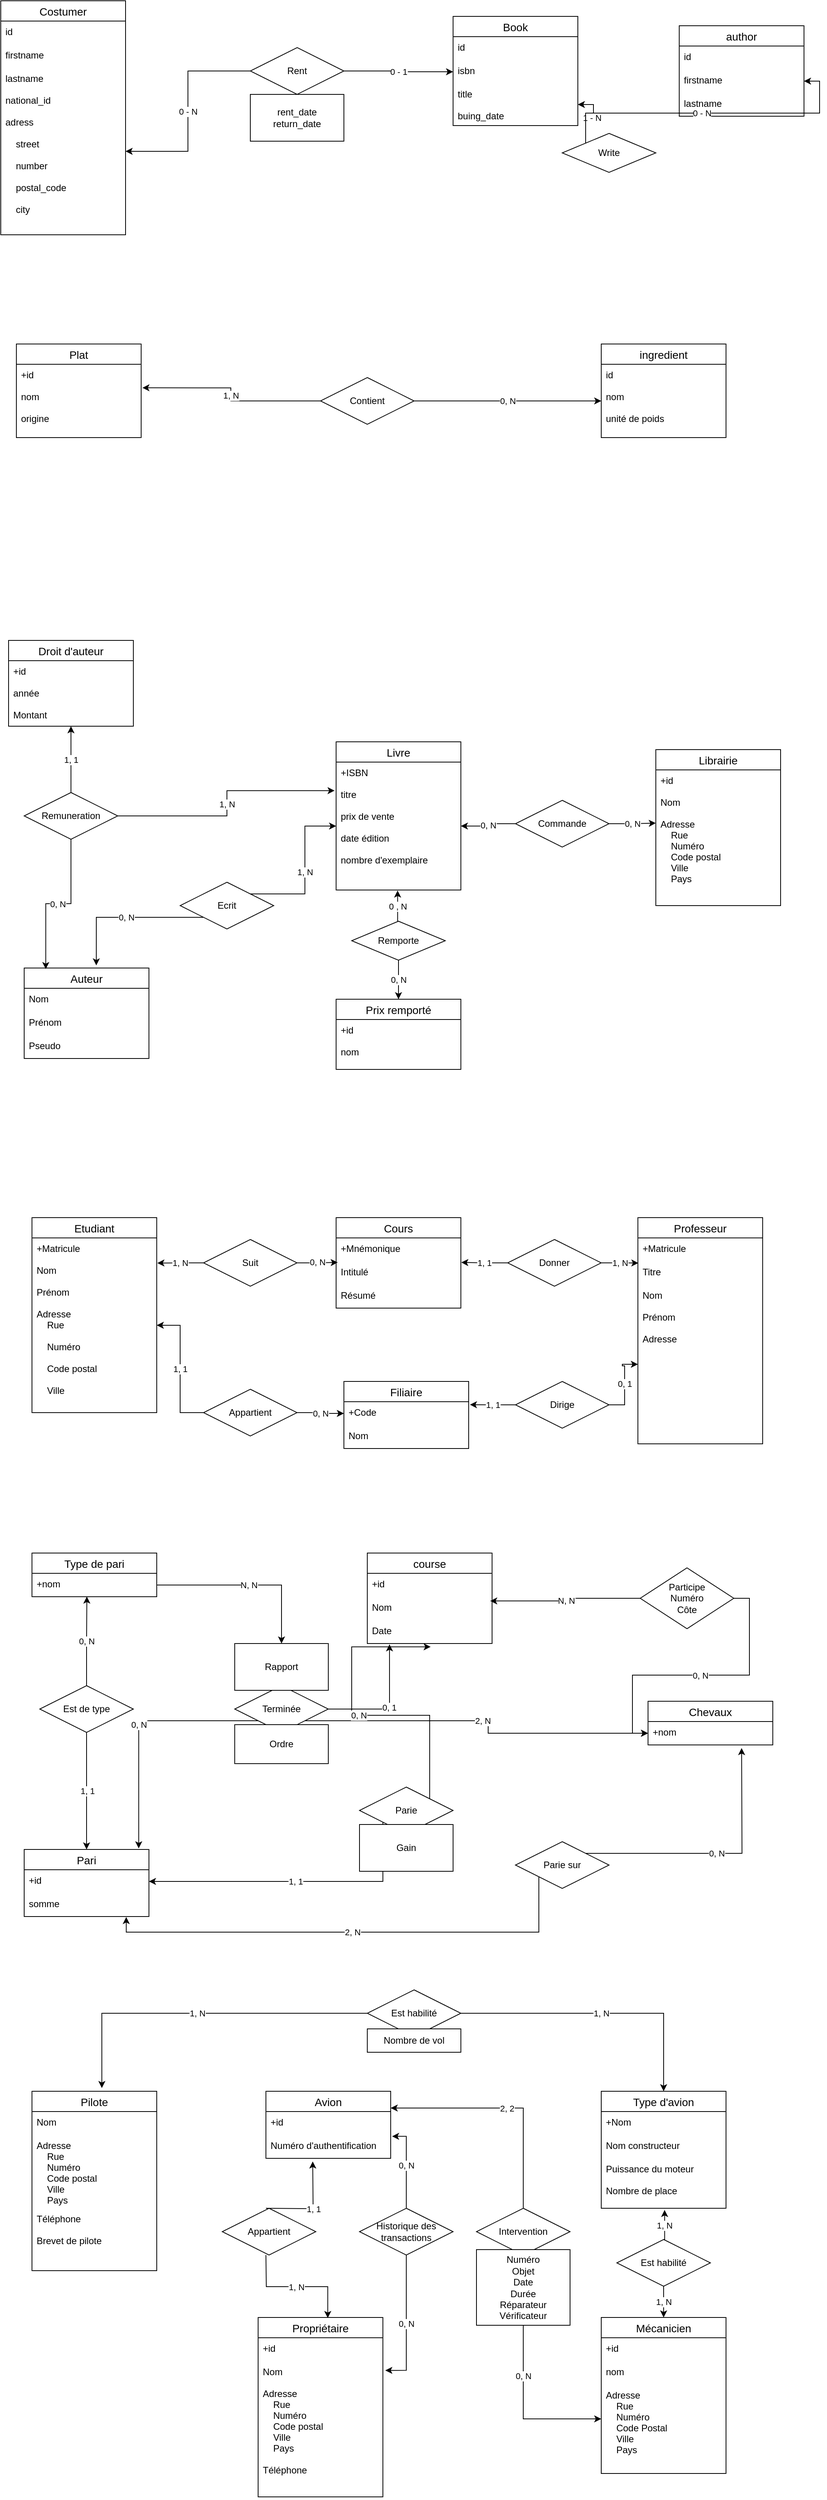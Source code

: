 <mxfile version="20.2.7" type="github">
  <diagram id="ynAApLzX8QKwarcTv1jm" name="Page-1">
    <mxGraphModel dx="1221" dy="681" grid="1" gridSize="10" guides="1" tooltips="1" connect="1" arrows="1" fold="1" page="1" pageScale="1" pageWidth="827" pageHeight="1169" math="0" shadow="0">
      <root>
        <mxCell id="0" />
        <mxCell id="1" parent="0" />
        <mxCell id="H5RfiQHFQ8l51cS4CJ14-14" value="Costumer" style="swimlane;fontStyle=0;childLayout=stackLayout;horizontal=1;startSize=26;horizontalStack=0;resizeParent=1;resizeParentMax=0;resizeLast=0;collapsible=1;marginBottom=0;align=center;fontSize=14;direction=east;" vertex="1" parent="1">
          <mxGeometry x="10" width="160" height="300" as="geometry" />
        </mxCell>
        <mxCell id="H5RfiQHFQ8l51cS4CJ14-15" value="id" style="text;strokeColor=none;fillColor=none;spacingLeft=4;spacingRight=4;overflow=hidden;rotatable=0;points=[[0,0.5],[1,0.5]];portConstraint=eastwest;fontSize=12;" vertex="1" parent="H5RfiQHFQ8l51cS4CJ14-14">
          <mxGeometry y="26" width="160" height="30" as="geometry" />
        </mxCell>
        <mxCell id="H5RfiQHFQ8l51cS4CJ14-16" value="firstname" style="text;strokeColor=none;fillColor=none;spacingLeft=4;spacingRight=4;overflow=hidden;rotatable=0;points=[[0,0.5],[1,0.5]];portConstraint=eastwest;fontSize=12;" vertex="1" parent="H5RfiQHFQ8l51cS4CJ14-14">
          <mxGeometry y="56" width="160" height="30" as="geometry" />
        </mxCell>
        <mxCell id="H5RfiQHFQ8l51cS4CJ14-17" value="lastname&#xa;&#xa;national_id&#xa;&#xa;adress&#xa;    &#xa;    street&#xa;    &#xa;    number&#xa;&#xa;    postal_code&#xa;&#xa;    city" style="text;strokeColor=none;fillColor=none;spacingLeft=4;spacingRight=4;overflow=hidden;rotatable=0;points=[[0,0.5],[1,0.5]];portConstraint=eastwest;fontSize=12;" vertex="1" parent="H5RfiQHFQ8l51cS4CJ14-14">
          <mxGeometry y="86" width="160" height="214" as="geometry" />
        </mxCell>
        <mxCell id="H5RfiQHFQ8l51cS4CJ14-51" value="0 - N" style="edgeStyle=orthogonalEdgeStyle;rounded=0;orthogonalLoop=1;jettySize=auto;html=1;exitX=0;exitY=0.5;exitDx=0;exitDy=0;" edge="1" parent="1" source="H5RfiQHFQ8l51cS4CJ14-18" target="H5RfiQHFQ8l51cS4CJ14-17">
          <mxGeometry relative="1" as="geometry" />
        </mxCell>
        <mxCell id="H5RfiQHFQ8l51cS4CJ14-52" value="0 - 1" style="edgeStyle=orthogonalEdgeStyle;rounded=0;orthogonalLoop=1;jettySize=auto;html=1;exitX=1;exitY=0.5;exitDx=0;exitDy=0;entryX=0;entryY=0.5;entryDx=0;entryDy=0;" edge="1" parent="1" source="H5RfiQHFQ8l51cS4CJ14-18" target="H5RfiQHFQ8l51cS4CJ14-39">
          <mxGeometry relative="1" as="geometry" />
        </mxCell>
        <mxCell id="H5RfiQHFQ8l51cS4CJ14-58" value="" style="edgeStyle=orthogonalEdgeStyle;rounded=0;orthogonalLoop=1;jettySize=auto;html=1;" edge="1" parent="1" source="H5RfiQHFQ8l51cS4CJ14-18" target="H5RfiQHFQ8l51cS4CJ14-57">
          <mxGeometry relative="1" as="geometry" />
        </mxCell>
        <mxCell id="H5RfiQHFQ8l51cS4CJ14-18" value="Rent" style="shape=rhombus;perimeter=rhombusPerimeter;whiteSpace=wrap;html=1;align=center;" vertex="1" parent="1">
          <mxGeometry x="330" y="60" width="120" height="60" as="geometry" />
        </mxCell>
        <mxCell id="H5RfiQHFQ8l51cS4CJ14-37" value="Book" style="swimlane;fontStyle=0;childLayout=stackLayout;horizontal=1;startSize=26;horizontalStack=0;resizeParent=1;resizeParentMax=0;resizeLast=0;collapsible=1;marginBottom=0;align=center;fontSize=14;" vertex="1" parent="1">
          <mxGeometry x="590" y="20" width="160" height="140" as="geometry" />
        </mxCell>
        <mxCell id="H5RfiQHFQ8l51cS4CJ14-38" value="id" style="text;strokeColor=none;fillColor=none;spacingLeft=4;spacingRight=4;overflow=hidden;rotatable=0;points=[[0,0.5],[1,0.5]];portConstraint=eastwest;fontSize=12;" vertex="1" parent="H5RfiQHFQ8l51cS4CJ14-37">
          <mxGeometry y="26" width="160" height="30" as="geometry" />
        </mxCell>
        <mxCell id="H5RfiQHFQ8l51cS4CJ14-39" value="isbn" style="text;strokeColor=none;fillColor=none;spacingLeft=4;spacingRight=4;overflow=hidden;rotatable=0;points=[[0,0.5],[1,0.5]];portConstraint=eastwest;fontSize=12;" vertex="1" parent="H5RfiQHFQ8l51cS4CJ14-37">
          <mxGeometry y="56" width="160" height="30" as="geometry" />
        </mxCell>
        <mxCell id="H5RfiQHFQ8l51cS4CJ14-40" value="title&#xa;&#xa;buing_date" style="text;strokeColor=none;fillColor=none;spacingLeft=4;spacingRight=4;overflow=hidden;rotatable=0;points=[[0,0.5],[1,0.5]];portConstraint=eastwest;fontSize=12;" vertex="1" parent="H5RfiQHFQ8l51cS4CJ14-37">
          <mxGeometry y="86" width="160" height="54" as="geometry" />
        </mxCell>
        <mxCell id="H5RfiQHFQ8l51cS4CJ14-42" value="author" style="swimlane;fontStyle=0;childLayout=stackLayout;horizontal=1;startSize=26;horizontalStack=0;resizeParent=1;resizeParentMax=0;resizeLast=0;collapsible=1;marginBottom=0;align=center;fontSize=14;" vertex="1" parent="1">
          <mxGeometry x="880" y="32" width="160" height="116" as="geometry" />
        </mxCell>
        <mxCell id="H5RfiQHFQ8l51cS4CJ14-43" value="id" style="text;strokeColor=none;fillColor=none;spacingLeft=4;spacingRight=4;overflow=hidden;rotatable=0;points=[[0,0.5],[1,0.5]];portConstraint=eastwest;fontSize=12;" vertex="1" parent="H5RfiQHFQ8l51cS4CJ14-42">
          <mxGeometry y="26" width="160" height="30" as="geometry" />
        </mxCell>
        <mxCell id="H5RfiQHFQ8l51cS4CJ14-44" value="firstname" style="text;strokeColor=none;fillColor=none;spacingLeft=4;spacingRight=4;overflow=hidden;rotatable=0;points=[[0,0.5],[1,0.5]];portConstraint=eastwest;fontSize=12;" vertex="1" parent="H5RfiQHFQ8l51cS4CJ14-42">
          <mxGeometry y="56" width="160" height="30" as="geometry" />
        </mxCell>
        <mxCell id="H5RfiQHFQ8l51cS4CJ14-45" value="lastname" style="text;strokeColor=none;fillColor=none;spacingLeft=4;spacingRight=4;overflow=hidden;rotatable=0;points=[[0,0.5],[1,0.5]];portConstraint=eastwest;fontSize=12;" vertex="1" parent="H5RfiQHFQ8l51cS4CJ14-42">
          <mxGeometry y="86" width="160" height="30" as="geometry" />
        </mxCell>
        <mxCell id="H5RfiQHFQ8l51cS4CJ14-47" value="1 - N" style="edgeStyle=orthogonalEdgeStyle;rounded=0;orthogonalLoop=1;jettySize=auto;html=1;exitX=0;exitY=0;exitDx=0;exitDy=0;" edge="1" parent="1" source="H5RfiQHFQ8l51cS4CJ14-46" target="H5RfiQHFQ8l51cS4CJ14-40">
          <mxGeometry relative="1" as="geometry" />
        </mxCell>
        <mxCell id="H5RfiQHFQ8l51cS4CJ14-48" value="0 - N" style="edgeStyle=orthogonalEdgeStyle;rounded=0;orthogonalLoop=1;jettySize=auto;html=1;exitX=0;exitY=1;exitDx=0;exitDy=0;entryX=1;entryY=0.5;entryDx=0;entryDy=0;" edge="1" parent="1" source="H5RfiQHFQ8l51cS4CJ14-46" target="H5RfiQHFQ8l51cS4CJ14-44">
          <mxGeometry relative="1" as="geometry" />
        </mxCell>
        <mxCell id="H5RfiQHFQ8l51cS4CJ14-46" value="Write" style="shape=rhombus;perimeter=rhombusPerimeter;whiteSpace=wrap;html=1;align=center;" vertex="1" parent="1">
          <mxGeometry x="730" y="170" width="120" height="50" as="geometry" />
        </mxCell>
        <mxCell id="H5RfiQHFQ8l51cS4CJ14-57" value="rent_date&lt;br&gt;return_date" style="whiteSpace=wrap;html=1;" vertex="1" parent="1">
          <mxGeometry x="330" y="120" width="120" height="60" as="geometry" />
        </mxCell>
        <mxCell id="H5RfiQHFQ8l51cS4CJ14-59" value="Plat" style="swimlane;fontStyle=0;childLayout=stackLayout;horizontal=1;startSize=26;horizontalStack=0;resizeParent=1;resizeParentMax=0;resizeLast=0;collapsible=1;marginBottom=0;align=center;fontSize=14;" vertex="1" parent="1">
          <mxGeometry x="30" y="440" width="160" height="120" as="geometry" />
        </mxCell>
        <mxCell id="H5RfiQHFQ8l51cS4CJ14-60" value="+id&#xa;&#xa;nom&#xa;&#xa;origine&#xa;&#xa;" style="text;strokeColor=none;fillColor=none;spacingLeft=4;spacingRight=4;overflow=hidden;rotatable=0;points=[[0,0.5],[1,0.5]];portConstraint=eastwest;fontSize=12;" vertex="1" parent="H5RfiQHFQ8l51cS4CJ14-59">
          <mxGeometry y="26" width="160" height="94" as="geometry" />
        </mxCell>
        <mxCell id="H5RfiQHFQ8l51cS4CJ14-63" value="ingredient" style="swimlane;fontStyle=0;childLayout=stackLayout;horizontal=1;startSize=26;horizontalStack=0;resizeParent=1;resizeParentMax=0;resizeLast=0;collapsible=1;marginBottom=0;align=center;fontSize=14;" vertex="1" parent="1">
          <mxGeometry x="780" y="440" width="160" height="120" as="geometry" />
        </mxCell>
        <mxCell id="H5RfiQHFQ8l51cS4CJ14-64" value="id&#xa;&#xa;nom&#xa;&#xa;unité de poids" style="text;strokeColor=none;fillColor=none;spacingLeft=4;spacingRight=4;overflow=hidden;rotatable=0;points=[[0,0.5],[1,0.5]];portConstraint=eastwest;fontSize=12;" vertex="1" parent="H5RfiQHFQ8l51cS4CJ14-63">
          <mxGeometry y="26" width="160" height="94" as="geometry" />
        </mxCell>
        <mxCell id="H5RfiQHFQ8l51cS4CJ14-72" value="1, N" style="edgeStyle=orthogonalEdgeStyle;rounded=0;orthogonalLoop=1;jettySize=auto;html=1;exitX=0;exitY=0.5;exitDx=0;exitDy=0;entryX=1.01;entryY=0.321;entryDx=0;entryDy=0;entryPerimeter=0;" edge="1" parent="1" source="H5RfiQHFQ8l51cS4CJ14-71" target="H5RfiQHFQ8l51cS4CJ14-60">
          <mxGeometry relative="1" as="geometry" />
        </mxCell>
        <mxCell id="H5RfiQHFQ8l51cS4CJ14-73" value="0, N" style="edgeStyle=orthogonalEdgeStyle;rounded=0;orthogonalLoop=1;jettySize=auto;html=1;exitX=1;exitY=0.5;exitDx=0;exitDy=0;entryX=0;entryY=0.5;entryDx=0;entryDy=0;" edge="1" parent="1" source="H5RfiQHFQ8l51cS4CJ14-71" target="H5RfiQHFQ8l51cS4CJ14-64">
          <mxGeometry relative="1" as="geometry" />
        </mxCell>
        <mxCell id="H5RfiQHFQ8l51cS4CJ14-71" value="Contient" style="shape=rhombus;perimeter=rhombusPerimeter;whiteSpace=wrap;html=1;align=center;" vertex="1" parent="1">
          <mxGeometry x="420" y="483" width="120" height="60" as="geometry" />
        </mxCell>
        <mxCell id="H5RfiQHFQ8l51cS4CJ14-87" value="Livre" style="swimlane;fontStyle=0;childLayout=stackLayout;horizontal=1;startSize=26;horizontalStack=0;resizeParent=1;resizeParentMax=0;resizeLast=0;collapsible=1;marginBottom=0;align=center;fontSize=14;" vertex="1" parent="1">
          <mxGeometry x="440" y="950" width="160" height="190" as="geometry" />
        </mxCell>
        <mxCell id="H5RfiQHFQ8l51cS4CJ14-88" value="+ISBN&#xa;&#xa;titre&#xa;&#xa;prix de vente&#xa;&#xa;date édition&#xa;&#xa;nombre d&#39;exemplaire" style="text;strokeColor=none;fillColor=none;spacingLeft=4;spacingRight=4;overflow=hidden;rotatable=0;points=[[0,0.5],[1,0.5]];portConstraint=eastwest;fontSize=12;" vertex="1" parent="H5RfiQHFQ8l51cS4CJ14-87">
          <mxGeometry y="26" width="160" height="164" as="geometry" />
        </mxCell>
        <mxCell id="H5RfiQHFQ8l51cS4CJ14-91" value="Prix remporté" style="swimlane;fontStyle=0;childLayout=stackLayout;horizontal=1;startSize=26;horizontalStack=0;resizeParent=1;resizeParentMax=0;resizeLast=0;collapsible=1;marginBottom=0;align=center;fontSize=14;" vertex="1" parent="1">
          <mxGeometry x="440" y="1280" width="160" height="90" as="geometry" />
        </mxCell>
        <mxCell id="H5RfiQHFQ8l51cS4CJ14-92" value="+id&#xa;&#xa;nom" style="text;strokeColor=none;fillColor=none;spacingLeft=4;spacingRight=4;overflow=hidden;rotatable=0;points=[[0,0.5],[1,0.5]];portConstraint=eastwest;fontSize=12;" vertex="1" parent="H5RfiQHFQ8l51cS4CJ14-91">
          <mxGeometry y="26" width="160" height="64" as="geometry" />
        </mxCell>
        <mxCell id="H5RfiQHFQ8l51cS4CJ14-95" value="Auteur" style="swimlane;fontStyle=0;childLayout=stackLayout;horizontal=1;startSize=26;horizontalStack=0;resizeParent=1;resizeParentMax=0;resizeLast=0;collapsible=1;marginBottom=0;align=center;fontSize=14;" vertex="1" parent="1">
          <mxGeometry x="40" y="1240" width="160" height="116" as="geometry" />
        </mxCell>
        <mxCell id="H5RfiQHFQ8l51cS4CJ14-96" value="Nom" style="text;strokeColor=none;fillColor=none;spacingLeft=4;spacingRight=4;overflow=hidden;rotatable=0;points=[[0,0.5],[1,0.5]];portConstraint=eastwest;fontSize=12;" vertex="1" parent="H5RfiQHFQ8l51cS4CJ14-95">
          <mxGeometry y="26" width="160" height="30" as="geometry" />
        </mxCell>
        <mxCell id="H5RfiQHFQ8l51cS4CJ14-97" value="Prénom" style="text;strokeColor=none;fillColor=none;spacingLeft=4;spacingRight=4;overflow=hidden;rotatable=0;points=[[0,0.5],[1,0.5]];portConstraint=eastwest;fontSize=12;" vertex="1" parent="H5RfiQHFQ8l51cS4CJ14-95">
          <mxGeometry y="56" width="160" height="30" as="geometry" />
        </mxCell>
        <mxCell id="H5RfiQHFQ8l51cS4CJ14-98" value="Pseudo" style="text;strokeColor=none;fillColor=none;spacingLeft=4;spacingRight=4;overflow=hidden;rotatable=0;points=[[0,0.5],[1,0.5]];portConstraint=eastwest;fontSize=12;" vertex="1" parent="H5RfiQHFQ8l51cS4CJ14-95">
          <mxGeometry y="86" width="160" height="30" as="geometry" />
        </mxCell>
        <mxCell id="H5RfiQHFQ8l51cS4CJ14-99" value="Droit d&#39;auteur" style="swimlane;fontStyle=0;childLayout=stackLayout;horizontal=1;startSize=26;horizontalStack=0;resizeParent=1;resizeParentMax=0;resizeLast=0;collapsible=1;marginBottom=0;align=center;fontSize=14;" vertex="1" parent="1">
          <mxGeometry x="20" y="820" width="160" height="110" as="geometry" />
        </mxCell>
        <mxCell id="H5RfiQHFQ8l51cS4CJ14-100" value="+id&#xa;&#xa;année&#xa;&#xa;Montant" style="text;strokeColor=none;fillColor=none;spacingLeft=4;spacingRight=4;overflow=hidden;rotatable=0;points=[[0,0.5],[1,0.5]];portConstraint=eastwest;fontSize=12;" vertex="1" parent="H5RfiQHFQ8l51cS4CJ14-99">
          <mxGeometry y="26" width="160" height="84" as="geometry" />
        </mxCell>
        <mxCell id="H5RfiQHFQ8l51cS4CJ14-103" value="Librairie" style="swimlane;fontStyle=0;childLayout=stackLayout;horizontal=1;startSize=26;horizontalStack=0;resizeParent=1;resizeParentMax=0;resizeLast=0;collapsible=1;marginBottom=0;align=center;fontSize=14;" vertex="1" parent="1">
          <mxGeometry x="850" y="960" width="160" height="200" as="geometry" />
        </mxCell>
        <mxCell id="H5RfiQHFQ8l51cS4CJ14-104" value="+id&#xa;&#xa;Nom&#xa;&#xa;Adresse&#xa;    Rue&#xa;    Numéro&#xa;    Code postal&#xa;    Ville&#xa;    Pays" style="text;strokeColor=none;fillColor=none;spacingLeft=4;spacingRight=4;overflow=hidden;rotatable=0;points=[[0,0.5],[1,0.5]];portConstraint=eastwest;fontSize=12;" vertex="1" parent="H5RfiQHFQ8l51cS4CJ14-103">
          <mxGeometry y="26" width="160" height="174" as="geometry" />
        </mxCell>
        <mxCell id="H5RfiQHFQ8l51cS4CJ14-108" value="0, N" style="edgeStyle=orthogonalEdgeStyle;rounded=0;orthogonalLoop=1;jettySize=auto;html=1;exitX=0;exitY=0.5;exitDx=0;exitDy=0;" edge="1" parent="1" source="H5RfiQHFQ8l51cS4CJ14-107" target="H5RfiQHFQ8l51cS4CJ14-88">
          <mxGeometry relative="1" as="geometry" />
        </mxCell>
        <mxCell id="H5RfiQHFQ8l51cS4CJ14-109" value="0, N" style="edgeStyle=orthogonalEdgeStyle;rounded=0;orthogonalLoop=1;jettySize=auto;html=1;exitX=1;exitY=0.5;exitDx=0;exitDy=0;entryX=0;entryY=0.392;entryDx=0;entryDy=0;entryPerimeter=0;" edge="1" parent="1" source="H5RfiQHFQ8l51cS4CJ14-107" target="H5RfiQHFQ8l51cS4CJ14-104">
          <mxGeometry relative="1" as="geometry" />
        </mxCell>
        <mxCell id="H5RfiQHFQ8l51cS4CJ14-107" value="Commande" style="shape=rhombus;perimeter=rhombusPerimeter;whiteSpace=wrap;html=1;align=center;" vertex="1" parent="1">
          <mxGeometry x="670" y="1025" width="120" height="60" as="geometry" />
        </mxCell>
        <mxCell id="H5RfiQHFQ8l51cS4CJ14-111" value="0 , N" style="edgeStyle=orthogonalEdgeStyle;rounded=0;orthogonalLoop=1;jettySize=auto;html=1;exitX=0.5;exitY=0;exitDx=0;exitDy=0;entryX=0.493;entryY=1.004;entryDx=0;entryDy=0;entryPerimeter=0;" edge="1" parent="1" source="H5RfiQHFQ8l51cS4CJ14-110" target="H5RfiQHFQ8l51cS4CJ14-88">
          <mxGeometry relative="1" as="geometry" />
        </mxCell>
        <mxCell id="H5RfiQHFQ8l51cS4CJ14-112" value="0, N" style="edgeStyle=orthogonalEdgeStyle;rounded=0;orthogonalLoop=1;jettySize=auto;html=1;exitX=0.5;exitY=1;exitDx=0;exitDy=0;entryX=0.5;entryY=0;entryDx=0;entryDy=0;" edge="1" parent="1" source="H5RfiQHFQ8l51cS4CJ14-110" target="H5RfiQHFQ8l51cS4CJ14-91">
          <mxGeometry relative="1" as="geometry" />
        </mxCell>
        <mxCell id="H5RfiQHFQ8l51cS4CJ14-110" value="Remporte" style="shape=rhombus;perimeter=rhombusPerimeter;whiteSpace=wrap;html=1;align=center;" vertex="1" parent="1">
          <mxGeometry x="460" y="1180" width="120" height="50" as="geometry" />
        </mxCell>
        <mxCell id="H5RfiQHFQ8l51cS4CJ14-114" value="0, N" style="edgeStyle=orthogonalEdgeStyle;rounded=0;orthogonalLoop=1;jettySize=auto;html=1;exitX=0;exitY=1;exitDx=0;exitDy=0;entryX=0.578;entryY=-0.029;entryDx=0;entryDy=0;entryPerimeter=0;" edge="1" parent="1" source="H5RfiQHFQ8l51cS4CJ14-113" target="H5RfiQHFQ8l51cS4CJ14-95">
          <mxGeometry relative="1" as="geometry" />
        </mxCell>
        <mxCell id="H5RfiQHFQ8l51cS4CJ14-115" value="1, N" style="edgeStyle=orthogonalEdgeStyle;rounded=0;orthogonalLoop=1;jettySize=auto;html=1;exitX=1;exitY=0;exitDx=0;exitDy=0;entryX=0;entryY=0.5;entryDx=0;entryDy=0;" edge="1" parent="1" source="H5RfiQHFQ8l51cS4CJ14-113" target="H5RfiQHFQ8l51cS4CJ14-88">
          <mxGeometry relative="1" as="geometry" />
        </mxCell>
        <mxCell id="H5RfiQHFQ8l51cS4CJ14-113" value="Ecrit" style="shape=rhombus;perimeter=rhombusPerimeter;whiteSpace=wrap;html=1;align=center;" vertex="1" parent="1">
          <mxGeometry x="240" y="1130" width="120" height="60" as="geometry" />
        </mxCell>
        <mxCell id="H5RfiQHFQ8l51cS4CJ14-117" value="0, N" style="edgeStyle=orthogonalEdgeStyle;rounded=0;orthogonalLoop=1;jettySize=auto;html=1;exitX=0.5;exitY=1;exitDx=0;exitDy=0;entryX=0.173;entryY=0.012;entryDx=0;entryDy=0;entryPerimeter=0;" edge="1" parent="1" source="H5RfiQHFQ8l51cS4CJ14-116" target="H5RfiQHFQ8l51cS4CJ14-95">
          <mxGeometry relative="1" as="geometry" />
        </mxCell>
        <mxCell id="H5RfiQHFQ8l51cS4CJ14-118" value="1, N" style="edgeStyle=orthogonalEdgeStyle;rounded=0;orthogonalLoop=1;jettySize=auto;html=1;exitX=1;exitY=0.5;exitDx=0;exitDy=0;entryX=-0.012;entryY=0.223;entryDx=0;entryDy=0;entryPerimeter=0;" edge="1" parent="1" source="H5RfiQHFQ8l51cS4CJ14-116" target="H5RfiQHFQ8l51cS4CJ14-88">
          <mxGeometry relative="1" as="geometry" />
        </mxCell>
        <mxCell id="H5RfiQHFQ8l51cS4CJ14-119" value="1, 1" style="edgeStyle=orthogonalEdgeStyle;rounded=0;orthogonalLoop=1;jettySize=auto;html=1;exitX=0.5;exitY=0;exitDx=0;exitDy=0;entryX=0.5;entryY=1;entryDx=0;entryDy=0;" edge="1" parent="1" source="H5RfiQHFQ8l51cS4CJ14-116" target="H5RfiQHFQ8l51cS4CJ14-99">
          <mxGeometry relative="1" as="geometry" />
        </mxCell>
        <mxCell id="H5RfiQHFQ8l51cS4CJ14-116" value="Remuneration" style="shape=rhombus;perimeter=rhombusPerimeter;whiteSpace=wrap;html=1;align=center;" vertex="1" parent="1">
          <mxGeometry x="40" y="1015" width="120" height="60" as="geometry" />
        </mxCell>
        <mxCell id="H5RfiQHFQ8l51cS4CJ14-120" value="Etudiant" style="swimlane;fontStyle=0;childLayout=stackLayout;horizontal=1;startSize=26;horizontalStack=0;resizeParent=1;resizeParentMax=0;resizeLast=0;collapsible=1;marginBottom=0;align=center;fontSize=14;" vertex="1" parent="1">
          <mxGeometry x="50" y="1560" width="160" height="250" as="geometry" />
        </mxCell>
        <mxCell id="H5RfiQHFQ8l51cS4CJ14-121" value="+Matricule&#xa;&#xa;Nom&#xa;&#xa;Prénom&#xa;&#xa;Adresse&#xa;    Rue&#xa;&#xa;    Numéro&#xa;&#xa;    Code postal&#xa;    &#xa;    Ville" style="text;strokeColor=none;fillColor=none;spacingLeft=4;spacingRight=4;overflow=hidden;rotatable=0;points=[[0,0.5],[1,0.5]];portConstraint=eastwest;fontSize=12;" vertex="1" parent="H5RfiQHFQ8l51cS4CJ14-120">
          <mxGeometry y="26" width="160" height="224" as="geometry" />
        </mxCell>
        <mxCell id="H5RfiQHFQ8l51cS4CJ14-124" value="Cours" style="swimlane;fontStyle=0;childLayout=stackLayout;horizontal=1;startSize=26;horizontalStack=0;resizeParent=1;resizeParentMax=0;resizeLast=0;collapsible=1;marginBottom=0;align=center;fontSize=14;" vertex="1" parent="1">
          <mxGeometry x="440" y="1560" width="160" height="116" as="geometry" />
        </mxCell>
        <mxCell id="H5RfiQHFQ8l51cS4CJ14-125" value="+Mnémonique" style="text;strokeColor=none;fillColor=none;spacingLeft=4;spacingRight=4;overflow=hidden;rotatable=0;points=[[0,0.5],[1,0.5]];portConstraint=eastwest;fontSize=12;" vertex="1" parent="H5RfiQHFQ8l51cS4CJ14-124">
          <mxGeometry y="26" width="160" height="30" as="geometry" />
        </mxCell>
        <mxCell id="H5RfiQHFQ8l51cS4CJ14-126" value="Intitulé" style="text;strokeColor=none;fillColor=none;spacingLeft=4;spacingRight=4;overflow=hidden;rotatable=0;points=[[0,0.5],[1,0.5]];portConstraint=eastwest;fontSize=12;" vertex="1" parent="H5RfiQHFQ8l51cS4CJ14-124">
          <mxGeometry y="56" width="160" height="30" as="geometry" />
        </mxCell>
        <mxCell id="H5RfiQHFQ8l51cS4CJ14-127" value="Résumé" style="text;strokeColor=none;fillColor=none;spacingLeft=4;spacingRight=4;overflow=hidden;rotatable=0;points=[[0,0.5],[1,0.5]];portConstraint=eastwest;fontSize=12;" vertex="1" parent="H5RfiQHFQ8l51cS4CJ14-124">
          <mxGeometry y="86" width="160" height="30" as="geometry" />
        </mxCell>
        <mxCell id="H5RfiQHFQ8l51cS4CJ14-128" value="Professeur" style="swimlane;fontStyle=0;childLayout=stackLayout;horizontal=1;startSize=26;horizontalStack=0;resizeParent=1;resizeParentMax=0;resizeLast=0;collapsible=1;marginBottom=0;align=center;fontSize=14;" vertex="1" parent="1">
          <mxGeometry x="827" y="1560" width="160" height="290" as="geometry" />
        </mxCell>
        <mxCell id="H5RfiQHFQ8l51cS4CJ14-129" value="+Matricule" style="text;strokeColor=none;fillColor=none;spacingLeft=4;spacingRight=4;overflow=hidden;rotatable=0;points=[[0,0.5],[1,0.5]];portConstraint=eastwest;fontSize=12;" vertex="1" parent="H5RfiQHFQ8l51cS4CJ14-128">
          <mxGeometry y="26" width="160" height="30" as="geometry" />
        </mxCell>
        <mxCell id="H5RfiQHFQ8l51cS4CJ14-130" value="Titre" style="text;strokeColor=none;fillColor=none;spacingLeft=4;spacingRight=4;overflow=hidden;rotatable=0;points=[[0,0.5],[1,0.5]];portConstraint=eastwest;fontSize=12;" vertex="1" parent="H5RfiQHFQ8l51cS4CJ14-128">
          <mxGeometry y="56" width="160" height="30" as="geometry" />
        </mxCell>
        <mxCell id="H5RfiQHFQ8l51cS4CJ14-131" value="Nom&#xa;&#xa;Prénom&#xa;&#xa;Adresse" style="text;strokeColor=none;fillColor=none;spacingLeft=4;spacingRight=4;overflow=hidden;rotatable=0;points=[[0,0.5],[1,0.5]];portConstraint=eastwest;fontSize=12;" vertex="1" parent="H5RfiQHFQ8l51cS4CJ14-128">
          <mxGeometry y="86" width="160" height="204" as="geometry" />
        </mxCell>
        <mxCell id="H5RfiQHFQ8l51cS4CJ14-133" value="1, N" style="edgeStyle=orthogonalEdgeStyle;rounded=0;orthogonalLoop=1;jettySize=auto;html=1;exitX=0;exitY=0.5;exitDx=0;exitDy=0;entryX=1.005;entryY=0.144;entryDx=0;entryDy=0;entryPerimeter=0;" edge="1" parent="1" source="H5RfiQHFQ8l51cS4CJ14-132" target="H5RfiQHFQ8l51cS4CJ14-121">
          <mxGeometry relative="1" as="geometry" />
        </mxCell>
        <mxCell id="H5RfiQHFQ8l51cS4CJ14-134" value="0, N" style="edgeStyle=orthogonalEdgeStyle;rounded=0;orthogonalLoop=1;jettySize=auto;html=1;exitX=1;exitY=0.5;exitDx=0;exitDy=0;entryX=0.013;entryY=0.047;entryDx=0;entryDy=0;entryPerimeter=0;" edge="1" parent="1" source="H5RfiQHFQ8l51cS4CJ14-132" target="H5RfiQHFQ8l51cS4CJ14-126">
          <mxGeometry relative="1" as="geometry" />
        </mxCell>
        <mxCell id="H5RfiQHFQ8l51cS4CJ14-132" value="Suit" style="shape=rhombus;perimeter=rhombusPerimeter;whiteSpace=wrap;html=1;align=center;" vertex="1" parent="1">
          <mxGeometry x="270" y="1588" width="120" height="60" as="geometry" />
        </mxCell>
        <mxCell id="H5RfiQHFQ8l51cS4CJ14-137" value="1, N" style="edgeStyle=orthogonalEdgeStyle;rounded=0;orthogonalLoop=1;jettySize=auto;html=1;exitX=1;exitY=0.5;exitDx=0;exitDy=0;entryX=0.004;entryY=0.073;entryDx=0;entryDy=0;entryPerimeter=0;" edge="1" parent="1" source="H5RfiQHFQ8l51cS4CJ14-135" target="H5RfiQHFQ8l51cS4CJ14-130">
          <mxGeometry relative="1" as="geometry" />
        </mxCell>
        <mxCell id="H5RfiQHFQ8l51cS4CJ14-138" value="1, 1" style="edgeStyle=orthogonalEdgeStyle;rounded=0;orthogonalLoop=1;jettySize=auto;html=1;exitX=0;exitY=0.5;exitDx=0;exitDy=0;entryX=1.003;entryY=0.047;entryDx=0;entryDy=0;entryPerimeter=0;" edge="1" parent="1" source="H5RfiQHFQ8l51cS4CJ14-135" target="H5RfiQHFQ8l51cS4CJ14-126">
          <mxGeometry relative="1" as="geometry" />
        </mxCell>
        <mxCell id="H5RfiQHFQ8l51cS4CJ14-135" value="Donner" style="shape=rhombus;perimeter=rhombusPerimeter;whiteSpace=wrap;html=1;align=center;" vertex="1" parent="1">
          <mxGeometry x="660" y="1588" width="120" height="60" as="geometry" />
        </mxCell>
        <mxCell id="H5RfiQHFQ8l51cS4CJ14-139" value="Filiaire" style="swimlane;fontStyle=0;childLayout=stackLayout;horizontal=1;startSize=26;horizontalStack=0;resizeParent=1;resizeParentMax=0;resizeLast=0;collapsible=1;marginBottom=0;align=center;fontSize=14;" vertex="1" parent="1">
          <mxGeometry x="450" y="1770" width="160" height="86" as="geometry" />
        </mxCell>
        <mxCell id="H5RfiQHFQ8l51cS4CJ14-140" value="+Code" style="text;strokeColor=none;fillColor=none;spacingLeft=4;spacingRight=4;overflow=hidden;rotatable=0;points=[[0,0.5],[1,0.5]];portConstraint=eastwest;fontSize=12;" vertex="1" parent="H5RfiQHFQ8l51cS4CJ14-139">
          <mxGeometry y="26" width="160" height="30" as="geometry" />
        </mxCell>
        <mxCell id="H5RfiQHFQ8l51cS4CJ14-141" value="Nom" style="text;strokeColor=none;fillColor=none;spacingLeft=4;spacingRight=4;overflow=hidden;rotatable=0;points=[[0,0.5],[1,0.5]];portConstraint=eastwest;fontSize=12;" vertex="1" parent="H5RfiQHFQ8l51cS4CJ14-139">
          <mxGeometry y="56" width="160" height="30" as="geometry" />
        </mxCell>
        <mxCell id="H5RfiQHFQ8l51cS4CJ14-144" value="1, 1" style="edgeStyle=orthogonalEdgeStyle;rounded=0;orthogonalLoop=1;jettySize=auto;html=1;exitX=0;exitY=0.5;exitDx=0;exitDy=0;" edge="1" parent="1" source="H5RfiQHFQ8l51cS4CJ14-143" target="H5RfiQHFQ8l51cS4CJ14-121">
          <mxGeometry relative="1" as="geometry" />
        </mxCell>
        <mxCell id="H5RfiQHFQ8l51cS4CJ14-145" value="0, N" style="edgeStyle=orthogonalEdgeStyle;rounded=0;orthogonalLoop=1;jettySize=auto;html=1;exitX=1;exitY=0.5;exitDx=0;exitDy=0;" edge="1" parent="1" source="H5RfiQHFQ8l51cS4CJ14-143" target="H5RfiQHFQ8l51cS4CJ14-140">
          <mxGeometry relative="1" as="geometry" />
        </mxCell>
        <mxCell id="H5RfiQHFQ8l51cS4CJ14-143" value="Appartient" style="shape=rhombus;perimeter=rhombusPerimeter;whiteSpace=wrap;html=1;align=center;" vertex="1" parent="1">
          <mxGeometry x="270" y="1780" width="120" height="60" as="geometry" />
        </mxCell>
        <mxCell id="H5RfiQHFQ8l51cS4CJ14-147" value="1, 1" style="edgeStyle=orthogonalEdgeStyle;rounded=0;orthogonalLoop=1;jettySize=auto;html=1;exitX=0;exitY=0.5;exitDx=0;exitDy=0;entryX=1.01;entryY=0.127;entryDx=0;entryDy=0;entryPerimeter=0;" edge="1" parent="1" source="H5RfiQHFQ8l51cS4CJ14-146" target="H5RfiQHFQ8l51cS4CJ14-140">
          <mxGeometry relative="1" as="geometry" />
        </mxCell>
        <mxCell id="H5RfiQHFQ8l51cS4CJ14-153" value="0, 1" style="edgeStyle=orthogonalEdgeStyle;rounded=0;orthogonalLoop=1;jettySize=auto;html=1;exitX=1;exitY=0.5;exitDx=0;exitDy=0;entryX=0;entryY=0.5;entryDx=0;entryDy=0;" edge="1" parent="1" source="H5RfiQHFQ8l51cS4CJ14-146" target="H5RfiQHFQ8l51cS4CJ14-131">
          <mxGeometry relative="1" as="geometry" />
        </mxCell>
        <mxCell id="H5RfiQHFQ8l51cS4CJ14-146" value="Dirige" style="shape=rhombus;perimeter=rhombusPerimeter;whiteSpace=wrap;html=1;align=center;" vertex="1" parent="1">
          <mxGeometry x="670" y="1770" width="120" height="60" as="geometry" />
        </mxCell>
        <mxCell id="H5RfiQHFQ8l51cS4CJ14-149" value="course" style="swimlane;fontStyle=0;childLayout=stackLayout;horizontal=1;startSize=26;horizontalStack=0;resizeParent=1;resizeParentMax=0;resizeLast=0;collapsible=1;marginBottom=0;align=center;fontSize=14;" vertex="1" parent="1">
          <mxGeometry x="480" y="1990" width="160" height="116" as="geometry" />
        </mxCell>
        <mxCell id="H5RfiQHFQ8l51cS4CJ14-150" value="+id" style="text;strokeColor=none;fillColor=none;spacingLeft=4;spacingRight=4;overflow=hidden;rotatable=0;points=[[0,0.5],[1,0.5]];portConstraint=eastwest;fontSize=12;" vertex="1" parent="H5RfiQHFQ8l51cS4CJ14-149">
          <mxGeometry y="26" width="160" height="30" as="geometry" />
        </mxCell>
        <mxCell id="H5RfiQHFQ8l51cS4CJ14-151" value="Nom" style="text;strokeColor=none;fillColor=none;spacingLeft=4;spacingRight=4;overflow=hidden;rotatable=0;points=[[0,0.5],[1,0.5]];portConstraint=eastwest;fontSize=12;" vertex="1" parent="H5RfiQHFQ8l51cS4CJ14-149">
          <mxGeometry y="56" width="160" height="30" as="geometry" />
        </mxCell>
        <mxCell id="H5RfiQHFQ8l51cS4CJ14-152" value="Date" style="text;strokeColor=none;fillColor=none;spacingLeft=4;spacingRight=4;overflow=hidden;rotatable=0;points=[[0,0.5],[1,0.5]];portConstraint=eastwest;fontSize=12;" vertex="1" parent="H5RfiQHFQ8l51cS4CJ14-149">
          <mxGeometry y="86" width="160" height="30" as="geometry" />
        </mxCell>
        <mxCell id="H5RfiQHFQ8l51cS4CJ14-154" value="Chevaux" style="swimlane;fontStyle=0;childLayout=stackLayout;horizontal=1;startSize=26;horizontalStack=0;resizeParent=1;resizeParentMax=0;resizeLast=0;collapsible=1;marginBottom=0;align=center;fontSize=14;" vertex="1" parent="1">
          <mxGeometry x="840" y="2180" width="160" height="56" as="geometry" />
        </mxCell>
        <mxCell id="H5RfiQHFQ8l51cS4CJ14-155" value="+nom" style="text;strokeColor=none;fillColor=none;spacingLeft=4;spacingRight=4;overflow=hidden;rotatable=0;points=[[0,0.5],[1,0.5]];portConstraint=eastwest;fontSize=12;" vertex="1" parent="H5RfiQHFQ8l51cS4CJ14-154">
          <mxGeometry y="26" width="160" height="30" as="geometry" />
        </mxCell>
        <mxCell id="H5RfiQHFQ8l51cS4CJ14-161" value="N, N" style="edgeStyle=orthogonalEdgeStyle;rounded=0;orthogonalLoop=1;jettySize=auto;html=1;exitX=0;exitY=0.5;exitDx=0;exitDy=0;entryX=0.985;entryY=1.18;entryDx=0;entryDy=0;entryPerimeter=0;" edge="1" parent="1" source="H5RfiQHFQ8l51cS4CJ14-158" target="H5RfiQHFQ8l51cS4CJ14-150">
          <mxGeometry relative="1" as="geometry" />
        </mxCell>
        <mxCell id="H5RfiQHFQ8l51cS4CJ14-162" value="0, N" style="edgeStyle=orthogonalEdgeStyle;rounded=0;orthogonalLoop=1;jettySize=auto;html=1;exitX=1;exitY=0.5;exitDx=0;exitDy=0;entryX=0;entryY=0.5;entryDx=0;entryDy=0;" edge="1" parent="1" source="H5RfiQHFQ8l51cS4CJ14-158" target="H5RfiQHFQ8l51cS4CJ14-155">
          <mxGeometry relative="1" as="geometry" />
        </mxCell>
        <mxCell id="H5RfiQHFQ8l51cS4CJ14-158" value="Participe&lt;br&gt;Numéro&lt;br&gt;Côte" style="shape=rhombus;perimeter=rhombusPerimeter;whiteSpace=wrap;html=1;align=center;" vertex="1" parent="1">
          <mxGeometry x="830" y="2009" width="120" height="78" as="geometry" />
        </mxCell>
        <mxCell id="H5RfiQHFQ8l51cS4CJ14-163" value="Pari" style="swimlane;fontStyle=0;childLayout=stackLayout;horizontal=1;startSize=26;horizontalStack=0;resizeParent=1;resizeParentMax=0;resizeLast=0;collapsible=1;marginBottom=0;align=center;fontSize=14;" vertex="1" parent="1">
          <mxGeometry x="40" y="2370" width="160" height="86" as="geometry" />
        </mxCell>
        <mxCell id="H5RfiQHFQ8l51cS4CJ14-164" value="+id" style="text;strokeColor=none;fillColor=none;spacingLeft=4;spacingRight=4;overflow=hidden;rotatable=0;points=[[0,0.5],[1,0.5]];portConstraint=eastwest;fontSize=12;" vertex="1" parent="H5RfiQHFQ8l51cS4CJ14-163">
          <mxGeometry y="26" width="160" height="30" as="geometry" />
        </mxCell>
        <mxCell id="H5RfiQHFQ8l51cS4CJ14-166" value="somme" style="text;strokeColor=none;fillColor=none;spacingLeft=4;spacingRight=4;overflow=hidden;rotatable=0;points=[[0,0.5],[1,0.5]];portConstraint=eastwest;fontSize=12;" vertex="1" parent="H5RfiQHFQ8l51cS4CJ14-163">
          <mxGeometry y="56" width="160" height="30" as="geometry" />
        </mxCell>
        <mxCell id="H5RfiQHFQ8l51cS4CJ14-171" value="Type de pari" style="swimlane;fontStyle=0;childLayout=stackLayout;horizontal=1;startSize=26;horizontalStack=0;resizeParent=1;resizeParentMax=0;resizeLast=0;collapsible=1;marginBottom=0;align=center;fontSize=14;" vertex="1" parent="1">
          <mxGeometry x="50" y="1990" width="160" height="56" as="geometry" />
        </mxCell>
        <mxCell id="H5RfiQHFQ8l51cS4CJ14-172" value="+nom" style="text;strokeColor=none;fillColor=none;spacingLeft=4;spacingRight=4;overflow=hidden;rotatable=0;points=[[0,0.5],[1,0.5]];portConstraint=eastwest;fontSize=12;" vertex="1" parent="H5RfiQHFQ8l51cS4CJ14-171">
          <mxGeometry y="26" width="160" height="30" as="geometry" />
        </mxCell>
        <mxCell id="H5RfiQHFQ8l51cS4CJ14-177" value="0, N" style="edgeStyle=orthogonalEdgeStyle;rounded=0;orthogonalLoop=1;jettySize=auto;html=1;exitX=0.5;exitY=0;exitDx=0;exitDy=0;entryX=0.44;entryY=0.993;entryDx=0;entryDy=0;entryPerimeter=0;" edge="1" parent="1" source="H5RfiQHFQ8l51cS4CJ14-175" target="H5RfiQHFQ8l51cS4CJ14-172">
          <mxGeometry relative="1" as="geometry" />
        </mxCell>
        <mxCell id="H5RfiQHFQ8l51cS4CJ14-178" value="1, 1" style="edgeStyle=orthogonalEdgeStyle;rounded=0;orthogonalLoop=1;jettySize=auto;html=1;exitX=0.5;exitY=1;exitDx=0;exitDy=0;" edge="1" parent="1" source="H5RfiQHFQ8l51cS4CJ14-175">
          <mxGeometry relative="1" as="geometry">
            <mxPoint x="120" y="2370" as="targetPoint" />
          </mxGeometry>
        </mxCell>
        <mxCell id="H5RfiQHFQ8l51cS4CJ14-175" value="Est de type" style="shape=rhombus;perimeter=rhombusPerimeter;whiteSpace=wrap;html=1;align=center;" vertex="1" parent="1">
          <mxGeometry x="60" y="2160" width="120" height="60" as="geometry" />
        </mxCell>
        <mxCell id="H5RfiQHFQ8l51cS4CJ14-180" value="0, 1" style="edgeStyle=orthogonalEdgeStyle;rounded=0;orthogonalLoop=1;jettySize=auto;html=1;exitX=1;exitY=0.5;exitDx=0;exitDy=0;entryX=0.178;entryY=1.033;entryDx=0;entryDy=0;entryPerimeter=0;" edge="1" parent="1" source="H5RfiQHFQ8l51cS4CJ14-179" target="H5RfiQHFQ8l51cS4CJ14-152">
          <mxGeometry relative="1" as="geometry" />
        </mxCell>
        <mxCell id="H5RfiQHFQ8l51cS4CJ14-181" value="2, N" style="edgeStyle=orthogonalEdgeStyle;rounded=0;orthogonalLoop=1;jettySize=auto;html=1;exitX=1;exitY=1;exitDx=0;exitDy=0;entryX=0;entryY=0.5;entryDx=0;entryDy=0;" edge="1" parent="1" source="H5RfiQHFQ8l51cS4CJ14-179" target="H5RfiQHFQ8l51cS4CJ14-155">
          <mxGeometry relative="1" as="geometry" />
        </mxCell>
        <mxCell id="H5RfiQHFQ8l51cS4CJ14-182" value="0, N" style="edgeStyle=orthogonalEdgeStyle;rounded=0;orthogonalLoop=1;jettySize=auto;html=1;exitX=0;exitY=1;exitDx=0;exitDy=0;entryX=0.918;entryY=-0.016;entryDx=0;entryDy=0;entryPerimeter=0;" edge="1" parent="1" source="H5RfiQHFQ8l51cS4CJ14-179" target="H5RfiQHFQ8l51cS4CJ14-163">
          <mxGeometry relative="1" as="geometry" />
        </mxCell>
        <mxCell id="H5RfiQHFQ8l51cS4CJ14-184" value="" style="edgeStyle=orthogonalEdgeStyle;rounded=0;orthogonalLoop=1;jettySize=auto;html=1;" edge="1" parent="1" source="H5RfiQHFQ8l51cS4CJ14-179" target="H5RfiQHFQ8l51cS4CJ14-183">
          <mxGeometry relative="1" as="geometry" />
        </mxCell>
        <mxCell id="H5RfiQHFQ8l51cS4CJ14-209" value="" style="edgeStyle=orthogonalEdgeStyle;rounded=0;orthogonalLoop=1;jettySize=auto;html=1;" edge="1" parent="1" source="H5RfiQHFQ8l51cS4CJ14-179" target="H5RfiQHFQ8l51cS4CJ14-208">
          <mxGeometry relative="1" as="geometry" />
        </mxCell>
        <mxCell id="H5RfiQHFQ8l51cS4CJ14-179" value="Terminée" style="shape=rhombus;perimeter=rhombusPerimeter;whiteSpace=wrap;html=1;align=center;" vertex="1" parent="1">
          <mxGeometry x="310" y="2160" width="120" height="60" as="geometry" />
        </mxCell>
        <mxCell id="H5RfiQHFQ8l51cS4CJ14-183" value="Rapport" style="whiteSpace=wrap;html=1;" vertex="1" parent="1">
          <mxGeometry x="310" y="2106" width="120" height="60" as="geometry" />
        </mxCell>
        <mxCell id="H5RfiQHFQ8l51cS4CJ14-185" value="N, N" style="edgeStyle=orthogonalEdgeStyle;rounded=0;orthogonalLoop=1;jettySize=auto;html=1;exitX=1;exitY=0.5;exitDx=0;exitDy=0;" edge="1" parent="1" source="H5RfiQHFQ8l51cS4CJ14-172" target="H5RfiQHFQ8l51cS4CJ14-183">
          <mxGeometry relative="1" as="geometry" />
        </mxCell>
        <mxCell id="H5RfiQHFQ8l51cS4CJ14-189" value="0, N" style="edgeStyle=orthogonalEdgeStyle;rounded=0;orthogonalLoop=1;jettySize=auto;html=1;exitX=1;exitY=0;exitDx=0;exitDy=0;entryX=0.508;entryY=1.14;entryDx=0;entryDy=0;entryPerimeter=0;" edge="1" parent="1" source="H5RfiQHFQ8l51cS4CJ14-188" target="H5RfiQHFQ8l51cS4CJ14-152">
          <mxGeometry relative="1" as="geometry" />
        </mxCell>
        <mxCell id="H5RfiQHFQ8l51cS4CJ14-190" value="1, 1" style="edgeStyle=orthogonalEdgeStyle;rounded=0;orthogonalLoop=1;jettySize=auto;html=1;exitX=0;exitY=1;exitDx=0;exitDy=0;entryX=1;entryY=0.5;entryDx=0;entryDy=0;" edge="1" parent="1" source="H5RfiQHFQ8l51cS4CJ14-188" target="H5RfiQHFQ8l51cS4CJ14-164">
          <mxGeometry relative="1" as="geometry" />
        </mxCell>
        <mxCell id="H5RfiQHFQ8l51cS4CJ14-195" value="" style="edgeStyle=orthogonalEdgeStyle;rounded=0;orthogonalLoop=1;jettySize=auto;html=1;" edge="1" parent="1" source="H5RfiQHFQ8l51cS4CJ14-188" target="H5RfiQHFQ8l51cS4CJ14-194">
          <mxGeometry relative="1" as="geometry" />
        </mxCell>
        <mxCell id="H5RfiQHFQ8l51cS4CJ14-188" value="Parie" style="shape=rhombus;perimeter=rhombusPerimeter;whiteSpace=wrap;html=1;align=center;" vertex="1" parent="1">
          <mxGeometry x="470" y="2290" width="120" height="60" as="geometry" />
        </mxCell>
        <mxCell id="H5RfiQHFQ8l51cS4CJ14-192" value="2, N" style="edgeStyle=orthogonalEdgeStyle;rounded=0;orthogonalLoop=1;jettySize=auto;html=1;exitX=0;exitY=1;exitDx=0;exitDy=0;entryX=0.818;entryY=1.02;entryDx=0;entryDy=0;entryPerimeter=0;" edge="1" parent="1" source="H5RfiQHFQ8l51cS4CJ14-191" target="H5RfiQHFQ8l51cS4CJ14-166">
          <mxGeometry relative="1" as="geometry" />
        </mxCell>
        <mxCell id="H5RfiQHFQ8l51cS4CJ14-193" value="0, N" style="edgeStyle=orthogonalEdgeStyle;rounded=0;orthogonalLoop=1;jettySize=auto;html=1;exitX=1;exitY=0;exitDx=0;exitDy=0;" edge="1" parent="1" source="H5RfiQHFQ8l51cS4CJ14-191">
          <mxGeometry relative="1" as="geometry">
            <mxPoint x="960" y="2240" as="targetPoint" />
          </mxGeometry>
        </mxCell>
        <mxCell id="H5RfiQHFQ8l51cS4CJ14-191" value="Parie sur" style="shape=rhombus;perimeter=rhombusPerimeter;whiteSpace=wrap;html=1;align=center;" vertex="1" parent="1">
          <mxGeometry x="670" y="2360" width="120" height="60" as="geometry" />
        </mxCell>
        <mxCell id="H5RfiQHFQ8l51cS4CJ14-194" value="Gain" style="whiteSpace=wrap;html=1;" vertex="1" parent="1">
          <mxGeometry x="470" y="2338" width="120" height="60" as="geometry" />
        </mxCell>
        <mxCell id="H5RfiQHFQ8l51cS4CJ14-196" value="Avion" style="swimlane;fontStyle=0;childLayout=stackLayout;horizontal=1;startSize=26;horizontalStack=0;resizeParent=1;resizeParentMax=0;resizeLast=0;collapsible=1;marginBottom=0;align=center;fontSize=14;" vertex="1" parent="1">
          <mxGeometry x="350" y="2680" width="160" height="86" as="geometry" />
        </mxCell>
        <mxCell id="H5RfiQHFQ8l51cS4CJ14-197" value="+id" style="text;strokeColor=none;fillColor=none;spacingLeft=4;spacingRight=4;overflow=hidden;rotatable=0;points=[[0,0.5],[1,0.5]];portConstraint=eastwest;fontSize=12;" vertex="1" parent="H5RfiQHFQ8l51cS4CJ14-196">
          <mxGeometry y="26" width="160" height="30" as="geometry" />
        </mxCell>
        <mxCell id="H5RfiQHFQ8l51cS4CJ14-198" value="Numéro d&#39;authentification" style="text;strokeColor=none;fillColor=none;spacingLeft=4;spacingRight=4;overflow=hidden;rotatable=0;points=[[0,0.5],[1,0.5]];portConstraint=eastwest;fontSize=12;" vertex="1" parent="H5RfiQHFQ8l51cS4CJ14-196">
          <mxGeometry y="56" width="160" height="30" as="geometry" />
        </mxCell>
        <mxCell id="H5RfiQHFQ8l51cS4CJ14-200" value="Propriétaire" style="swimlane;fontStyle=0;childLayout=stackLayout;horizontal=1;startSize=26;horizontalStack=0;resizeParent=1;resizeParentMax=0;resizeLast=0;collapsible=1;marginBottom=0;align=center;fontSize=14;" vertex="1" parent="1">
          <mxGeometry x="340" y="2970" width="160" height="230" as="geometry" />
        </mxCell>
        <mxCell id="H5RfiQHFQ8l51cS4CJ14-201" value="+id" style="text;strokeColor=none;fillColor=none;spacingLeft=4;spacingRight=4;overflow=hidden;rotatable=0;points=[[0,0.5],[1,0.5]];portConstraint=eastwest;fontSize=12;" vertex="1" parent="H5RfiQHFQ8l51cS4CJ14-200">
          <mxGeometry y="26" width="160" height="30" as="geometry" />
        </mxCell>
        <mxCell id="H5RfiQHFQ8l51cS4CJ14-202" value="Nom&#xa;&#xa;Adresse&#xa;    Rue&#xa;    Numéro&#xa;    Code postal&#xa;    Ville&#xa;    Pays&#xa;&#xa;Téléphone" style="text;strokeColor=none;fillColor=none;spacingLeft=4;spacingRight=4;overflow=hidden;rotatable=0;points=[[0,0.5],[1,0.5]];portConstraint=eastwest;fontSize=12;" vertex="1" parent="H5RfiQHFQ8l51cS4CJ14-200">
          <mxGeometry y="56" width="160" height="174" as="geometry" />
        </mxCell>
        <mxCell id="H5RfiQHFQ8l51cS4CJ14-204" value="Type d&#39;avion" style="swimlane;fontStyle=0;childLayout=stackLayout;horizontal=1;startSize=26;horizontalStack=0;resizeParent=1;resizeParentMax=0;resizeLast=0;collapsible=1;marginBottom=0;align=center;fontSize=14;" vertex="1" parent="1">
          <mxGeometry x="780" y="2680" width="160" height="150" as="geometry" />
        </mxCell>
        <mxCell id="H5RfiQHFQ8l51cS4CJ14-205" value="+Nom" style="text;strokeColor=none;fillColor=none;spacingLeft=4;spacingRight=4;overflow=hidden;rotatable=0;points=[[0,0.5],[1,0.5]];portConstraint=eastwest;fontSize=12;" vertex="1" parent="H5RfiQHFQ8l51cS4CJ14-204">
          <mxGeometry y="26" width="160" height="30" as="geometry" />
        </mxCell>
        <mxCell id="H5RfiQHFQ8l51cS4CJ14-206" value="Nom constructeur" style="text;strokeColor=none;fillColor=none;spacingLeft=4;spacingRight=4;overflow=hidden;rotatable=0;points=[[0,0.5],[1,0.5]];portConstraint=eastwest;fontSize=12;" vertex="1" parent="H5RfiQHFQ8l51cS4CJ14-204">
          <mxGeometry y="56" width="160" height="30" as="geometry" />
        </mxCell>
        <mxCell id="H5RfiQHFQ8l51cS4CJ14-207" value="Puissance du moteur&#xa;&#xa;Nombre de place" style="text;strokeColor=none;fillColor=none;spacingLeft=4;spacingRight=4;overflow=hidden;rotatable=0;points=[[0,0.5],[1,0.5]];portConstraint=eastwest;fontSize=12;" vertex="1" parent="H5RfiQHFQ8l51cS4CJ14-204">
          <mxGeometry y="86" width="160" height="64" as="geometry" />
        </mxCell>
        <mxCell id="H5RfiQHFQ8l51cS4CJ14-208" value="Ordre" style="whiteSpace=wrap;html=1;" vertex="1" parent="1">
          <mxGeometry x="310" y="2210" width="120" height="50" as="geometry" />
        </mxCell>
        <mxCell id="H5RfiQHFQ8l51cS4CJ14-210" value="Mécanicien" style="swimlane;fontStyle=0;childLayout=stackLayout;horizontal=1;startSize=26;horizontalStack=0;resizeParent=1;resizeParentMax=0;resizeLast=0;collapsible=1;marginBottom=0;align=center;fontSize=14;" vertex="1" parent="1">
          <mxGeometry x="780" y="2970" width="160" height="200" as="geometry" />
        </mxCell>
        <mxCell id="H5RfiQHFQ8l51cS4CJ14-211" value="+id" style="text;strokeColor=none;fillColor=none;spacingLeft=4;spacingRight=4;overflow=hidden;rotatable=0;points=[[0,0.5],[1,0.5]];portConstraint=eastwest;fontSize=12;" vertex="1" parent="H5RfiQHFQ8l51cS4CJ14-210">
          <mxGeometry y="26" width="160" height="30" as="geometry" />
        </mxCell>
        <mxCell id="H5RfiQHFQ8l51cS4CJ14-212" value="nom" style="text;strokeColor=none;fillColor=none;spacingLeft=4;spacingRight=4;overflow=hidden;rotatable=0;points=[[0,0.5],[1,0.5]];portConstraint=eastwest;fontSize=12;" vertex="1" parent="H5RfiQHFQ8l51cS4CJ14-210">
          <mxGeometry y="56" width="160" height="30" as="geometry" />
        </mxCell>
        <mxCell id="H5RfiQHFQ8l51cS4CJ14-213" value="Adresse&#xa;    Rue&#xa;    Numéro&#xa;    Code Postal&#xa;    Ville&#xa;    Pays" style="text;strokeColor=none;fillColor=none;spacingLeft=4;spacingRight=4;overflow=hidden;rotatable=0;points=[[0,0.5],[1,0.5]];portConstraint=eastwest;fontSize=12;" vertex="1" parent="H5RfiQHFQ8l51cS4CJ14-210">
          <mxGeometry y="86" width="160" height="114" as="geometry" />
        </mxCell>
        <mxCell id="H5RfiQHFQ8l51cS4CJ14-215" value="1, N" style="edgeStyle=orthogonalEdgeStyle;rounded=0;orthogonalLoop=1;jettySize=auto;html=1;exitX=0.5;exitY=0;exitDx=0;exitDy=0;entryX=0.508;entryY=1.034;entryDx=0;entryDy=0;entryPerimeter=0;" edge="1" parent="1" source="H5RfiQHFQ8l51cS4CJ14-214" target="H5RfiQHFQ8l51cS4CJ14-207">
          <mxGeometry relative="1" as="geometry" />
        </mxCell>
        <mxCell id="H5RfiQHFQ8l51cS4CJ14-216" value="1, N" style="edgeStyle=orthogonalEdgeStyle;rounded=0;orthogonalLoop=1;jettySize=auto;html=1;exitX=0.5;exitY=1;exitDx=0;exitDy=0;entryX=0.5;entryY=0;entryDx=0;entryDy=0;" edge="1" parent="1" source="H5RfiQHFQ8l51cS4CJ14-214" target="H5RfiQHFQ8l51cS4CJ14-210">
          <mxGeometry relative="1" as="geometry" />
        </mxCell>
        <mxCell id="H5RfiQHFQ8l51cS4CJ14-214" value="Est habilité" style="shape=rhombus;perimeter=rhombusPerimeter;whiteSpace=wrap;html=1;align=center;" vertex="1" parent="1">
          <mxGeometry x="800" y="2870" width="120" height="60" as="geometry" />
        </mxCell>
        <mxCell id="H5RfiQHFQ8l51cS4CJ14-218" value="1, N" style="edgeStyle=orthogonalEdgeStyle;rounded=0;orthogonalLoop=1;jettySize=auto;html=1;exitX=0.5;exitY=1;exitDx=0;exitDy=0;entryX=0.558;entryY=0.003;entryDx=0;entryDy=0;entryPerimeter=0;" edge="1" parent="1" target="H5RfiQHFQ8l51cS4CJ14-200">
          <mxGeometry relative="1" as="geometry">
            <mxPoint x="350" y="2890" as="sourcePoint" />
          </mxGeometry>
        </mxCell>
        <mxCell id="H5RfiQHFQ8l51cS4CJ14-219" value="1, 1" style="edgeStyle=orthogonalEdgeStyle;rounded=0;orthogonalLoop=1;jettySize=auto;html=1;exitX=0.5;exitY=0;exitDx=0;exitDy=0;" edge="1" parent="1">
          <mxGeometry relative="1" as="geometry">
            <mxPoint x="410" y="2770" as="targetPoint" />
            <mxPoint x="350" y="2830" as="sourcePoint" />
          </mxGeometry>
        </mxCell>
        <mxCell id="H5RfiQHFQ8l51cS4CJ14-217" value="Appartient" style="shape=rhombus;perimeter=rhombusPerimeter;whiteSpace=wrap;html=1;align=center;" vertex="1" parent="1">
          <mxGeometry x="294" y="2830" width="120" height="60" as="geometry" />
        </mxCell>
        <mxCell id="H5RfiQHFQ8l51cS4CJ14-221" value="0, N" style="edgeStyle=orthogonalEdgeStyle;rounded=0;orthogonalLoop=1;jettySize=auto;html=1;exitX=0.5;exitY=1;exitDx=0;exitDy=0;entryX=1.019;entryY=0.068;entryDx=0;entryDy=0;entryPerimeter=0;" edge="1" parent="1" source="H5RfiQHFQ8l51cS4CJ14-220" target="H5RfiQHFQ8l51cS4CJ14-202">
          <mxGeometry relative="1" as="geometry" />
        </mxCell>
        <mxCell id="H5RfiQHFQ8l51cS4CJ14-222" value="0, N" style="edgeStyle=orthogonalEdgeStyle;rounded=0;orthogonalLoop=1;jettySize=auto;html=1;exitX=0.5;exitY=0;exitDx=0;exitDy=0;entryX=1.011;entryY=0.06;entryDx=0;entryDy=0;entryPerimeter=0;" edge="1" parent="1" source="H5RfiQHFQ8l51cS4CJ14-220" target="H5RfiQHFQ8l51cS4CJ14-198">
          <mxGeometry relative="1" as="geometry" />
        </mxCell>
        <mxCell id="H5RfiQHFQ8l51cS4CJ14-220" value="Historique des&lt;br&gt;transactions" style="shape=rhombus;perimeter=rhombusPerimeter;whiteSpace=wrap;html=1;align=center;" vertex="1" parent="1">
          <mxGeometry x="470" y="2830" width="120" height="60" as="geometry" />
        </mxCell>
        <mxCell id="H5RfiQHFQ8l51cS4CJ14-224" value="2, 2" style="edgeStyle=orthogonalEdgeStyle;rounded=0;orthogonalLoop=1;jettySize=auto;html=1;exitX=0.5;exitY=0;exitDx=0;exitDy=0;entryX=1;entryY=0.25;entryDx=0;entryDy=0;" edge="1" parent="1" source="H5RfiQHFQ8l51cS4CJ14-223" target="H5RfiQHFQ8l51cS4CJ14-196">
          <mxGeometry relative="1" as="geometry" />
        </mxCell>
        <mxCell id="H5RfiQHFQ8l51cS4CJ14-225" value="0, N" style="edgeStyle=orthogonalEdgeStyle;rounded=0;orthogonalLoop=1;jettySize=auto;html=1;exitX=0.5;exitY=1;exitDx=0;exitDy=0;entryX=0;entryY=0.386;entryDx=0;entryDy=0;entryPerimeter=0;" edge="1" parent="1" source="H5RfiQHFQ8l51cS4CJ14-223" target="H5RfiQHFQ8l51cS4CJ14-213">
          <mxGeometry relative="1" as="geometry" />
        </mxCell>
        <mxCell id="H5RfiQHFQ8l51cS4CJ14-228" value="" style="edgeStyle=orthogonalEdgeStyle;rounded=0;orthogonalLoop=1;jettySize=auto;html=1;" edge="1" parent="1" source="H5RfiQHFQ8l51cS4CJ14-223" target="H5RfiQHFQ8l51cS4CJ14-227">
          <mxGeometry relative="1" as="geometry" />
        </mxCell>
        <mxCell id="H5RfiQHFQ8l51cS4CJ14-223" value="Intervention" style="shape=rhombus;perimeter=rhombusPerimeter;whiteSpace=wrap;html=1;align=center;" vertex="1" parent="1">
          <mxGeometry x="620" y="2830" width="120" height="60" as="geometry" />
        </mxCell>
        <mxCell id="H5RfiQHFQ8l51cS4CJ14-227" value="Numéro&lt;br&gt;Objet&lt;br&gt;Date&lt;br&gt;Durée&lt;br&gt;Réparateur&lt;br&gt;Vérificateur" style="whiteSpace=wrap;html=1;" vertex="1" parent="1">
          <mxGeometry x="620" y="2883" width="120" height="97" as="geometry" />
        </mxCell>
        <mxCell id="H5RfiQHFQ8l51cS4CJ14-231" value="Pilote" style="swimlane;fontStyle=0;childLayout=stackLayout;horizontal=1;startSize=26;horizontalStack=0;resizeParent=1;resizeParentMax=0;resizeLast=0;collapsible=1;marginBottom=0;align=center;fontSize=14;" vertex="1" parent="1">
          <mxGeometry x="50" y="2680" width="160" height="230" as="geometry" />
        </mxCell>
        <mxCell id="H5RfiQHFQ8l51cS4CJ14-232" value="Nom" style="text;strokeColor=none;fillColor=none;spacingLeft=4;spacingRight=4;overflow=hidden;rotatable=0;points=[[0,0.5],[1,0.5]];portConstraint=eastwest;fontSize=12;" vertex="1" parent="H5RfiQHFQ8l51cS4CJ14-231">
          <mxGeometry y="26" width="160" height="30" as="geometry" />
        </mxCell>
        <mxCell id="H5RfiQHFQ8l51cS4CJ14-233" value="Adresse&#xa;    Rue&#xa;    Numéro&#xa;    Code postal&#xa;    Ville&#xa;    Pays" style="text;strokeColor=none;fillColor=none;spacingLeft=4;spacingRight=4;overflow=hidden;rotatable=0;points=[[0,0.5],[1,0.5]];portConstraint=eastwest;fontSize=12;" vertex="1" parent="H5RfiQHFQ8l51cS4CJ14-231">
          <mxGeometry y="56" width="160" height="94" as="geometry" />
        </mxCell>
        <mxCell id="H5RfiQHFQ8l51cS4CJ14-234" value="Téléphone&#xa;&#xa;Brevet de pilote" style="text;strokeColor=none;fillColor=none;spacingLeft=4;spacingRight=4;overflow=hidden;rotatable=0;points=[[0,0.5],[1,0.5]];portConstraint=eastwest;fontSize=12;" vertex="1" parent="H5RfiQHFQ8l51cS4CJ14-231">
          <mxGeometry y="150" width="160" height="80" as="geometry" />
        </mxCell>
        <mxCell id="H5RfiQHFQ8l51cS4CJ14-236" value="1, N" style="edgeStyle=orthogonalEdgeStyle;rounded=0;orthogonalLoop=1;jettySize=auto;html=1;exitX=0;exitY=0.5;exitDx=0;exitDy=0;entryX=0.56;entryY=-0.018;entryDx=0;entryDy=0;entryPerimeter=0;" edge="1" parent="1" source="H5RfiQHFQ8l51cS4CJ14-235" target="H5RfiQHFQ8l51cS4CJ14-231">
          <mxGeometry relative="1" as="geometry" />
        </mxCell>
        <mxCell id="H5RfiQHFQ8l51cS4CJ14-237" value="1, N" style="edgeStyle=orthogonalEdgeStyle;rounded=0;orthogonalLoop=1;jettySize=auto;html=1;exitX=1;exitY=0.5;exitDx=0;exitDy=0;entryX=0.5;entryY=0;entryDx=0;entryDy=0;" edge="1" parent="1" source="H5RfiQHFQ8l51cS4CJ14-235" target="H5RfiQHFQ8l51cS4CJ14-204">
          <mxGeometry relative="1" as="geometry" />
        </mxCell>
        <mxCell id="H5RfiQHFQ8l51cS4CJ14-240" value="" style="edgeStyle=orthogonalEdgeStyle;rounded=0;orthogonalLoop=1;jettySize=auto;html=1;" edge="1" parent="1" source="H5RfiQHFQ8l51cS4CJ14-235" target="H5RfiQHFQ8l51cS4CJ14-239">
          <mxGeometry relative="1" as="geometry" />
        </mxCell>
        <mxCell id="H5RfiQHFQ8l51cS4CJ14-235" value="Est habilité" style="shape=rhombus;perimeter=rhombusPerimeter;whiteSpace=wrap;html=1;align=center;" vertex="1" parent="1">
          <mxGeometry x="480" y="2550" width="120" height="60" as="geometry" />
        </mxCell>
        <mxCell id="H5RfiQHFQ8l51cS4CJ14-239" value="Nombre de vol" style="whiteSpace=wrap;html=1;" vertex="1" parent="1">
          <mxGeometry x="480" y="2600" width="120" height="30" as="geometry" />
        </mxCell>
      </root>
    </mxGraphModel>
  </diagram>
</mxfile>

